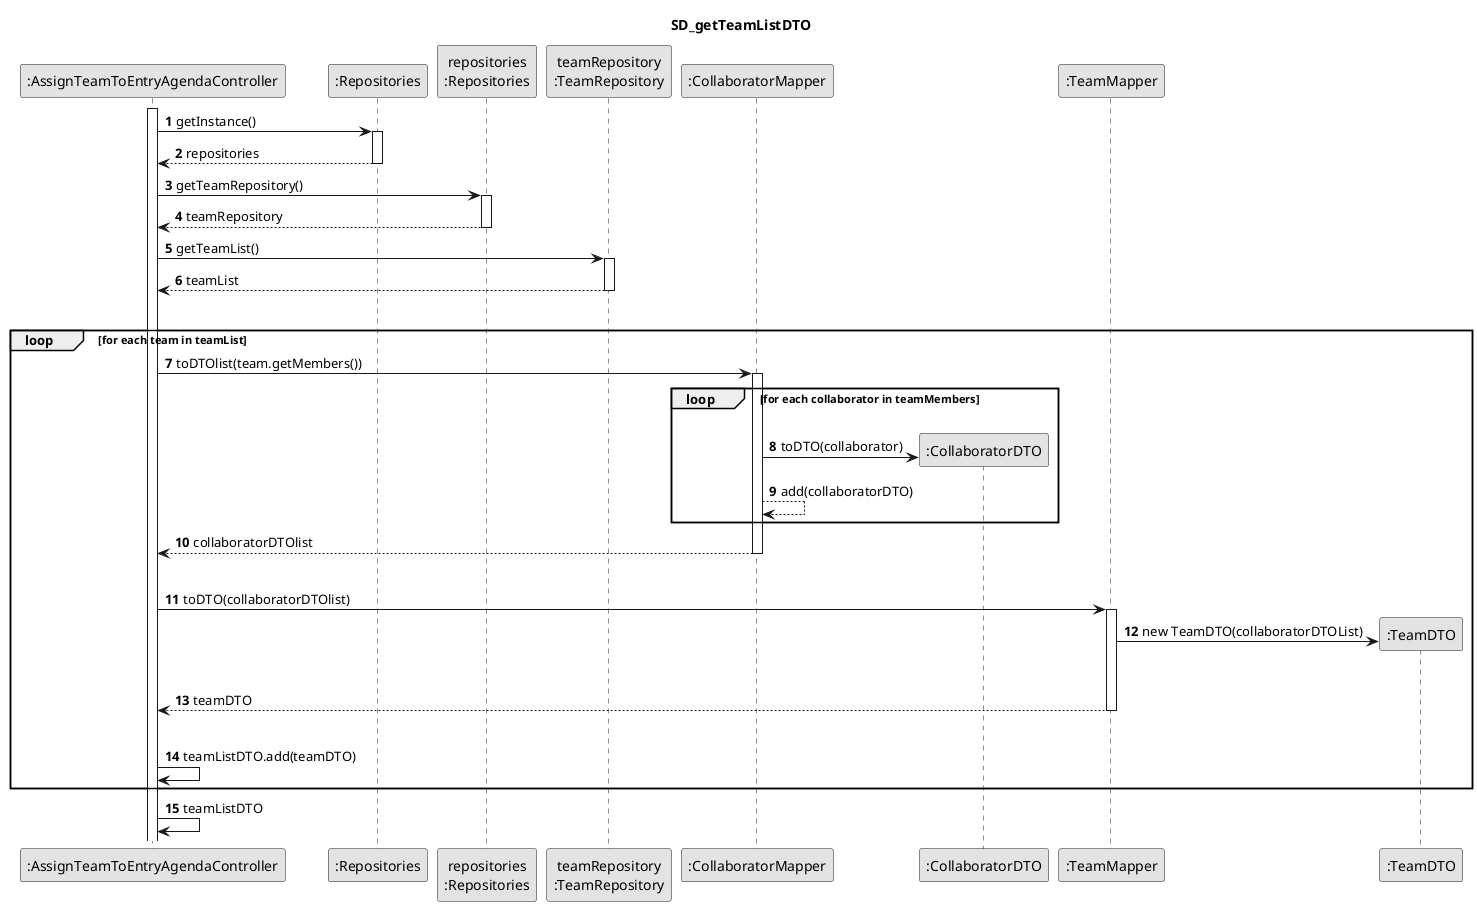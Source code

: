 @startuml
skinparam monochrome true
skinparam packageStyle rectangle
skinparam shadowing false

title SD_getTeamListDTO

autonumber

participant ":AssignTeamToEntryAgendaController" as CTRL
participant ":Repositories" as REPO
participant "repositories\n:Repositories" as REPOInstance
participant "teamRepository\n:TeamRepository" as TeamRepository

participant ":CollaboratorMapper" as CollaboratorMapper
participant ":CollaboratorDTO" as CollaboratorDTO
participant ":TeamMapper" as TeamMapper
participant ":TeamDTO" as TeamDTO

activate CTRL

    CTRL -> REPO : getInstance()
    activate REPO

        REPO --> CTRL : repositories
    deactivate REPO

    CTRL -> REPOInstance : getTeamRepository()
    activate REPOInstance

        REPOInstance --> CTRL : teamRepository
    deactivate REPOInstance

    CTRL -> TeamRepository : getTeamList()
    activate TeamRepository

        TeamRepository --> CTRL : teamList
    deactivate TeamRepository

    |||


        loop for each team in teamList


                CTRL -> CollaboratorMapper : toDTOlist(team.getMembers())
                    activate CollaboratorMapper
                    loop for each collaborator in teamMembers
                    |||
                                CollaboratorMapper -> CollaboratorDTO** : toDTO(collaborator)



                                 CollaboratorMapper --> CollaboratorMapper : add(collaboratorDTO)

                    end loop
                                CollaboratorMapper --> CTRL : collaboratorDTOlist
                                deactivate CollaboratorMapper
                                |||

                    CTRL -> TeamMapper : toDTO(collaboratorDTOlist)
                    activate TeamMapper

                    TeamMapper -> TeamDTO** : new TeamDTO(collaboratorDTOList)
                    |||
                    TeamMapper --> CTRL : teamDTO
                    deactivate TeamMapper

                    |||
                    CTRL -> CTRL : teamListDTO.add(teamDTO)
        end

        CTRL -> CTRL : teamListDTO







@enduml
